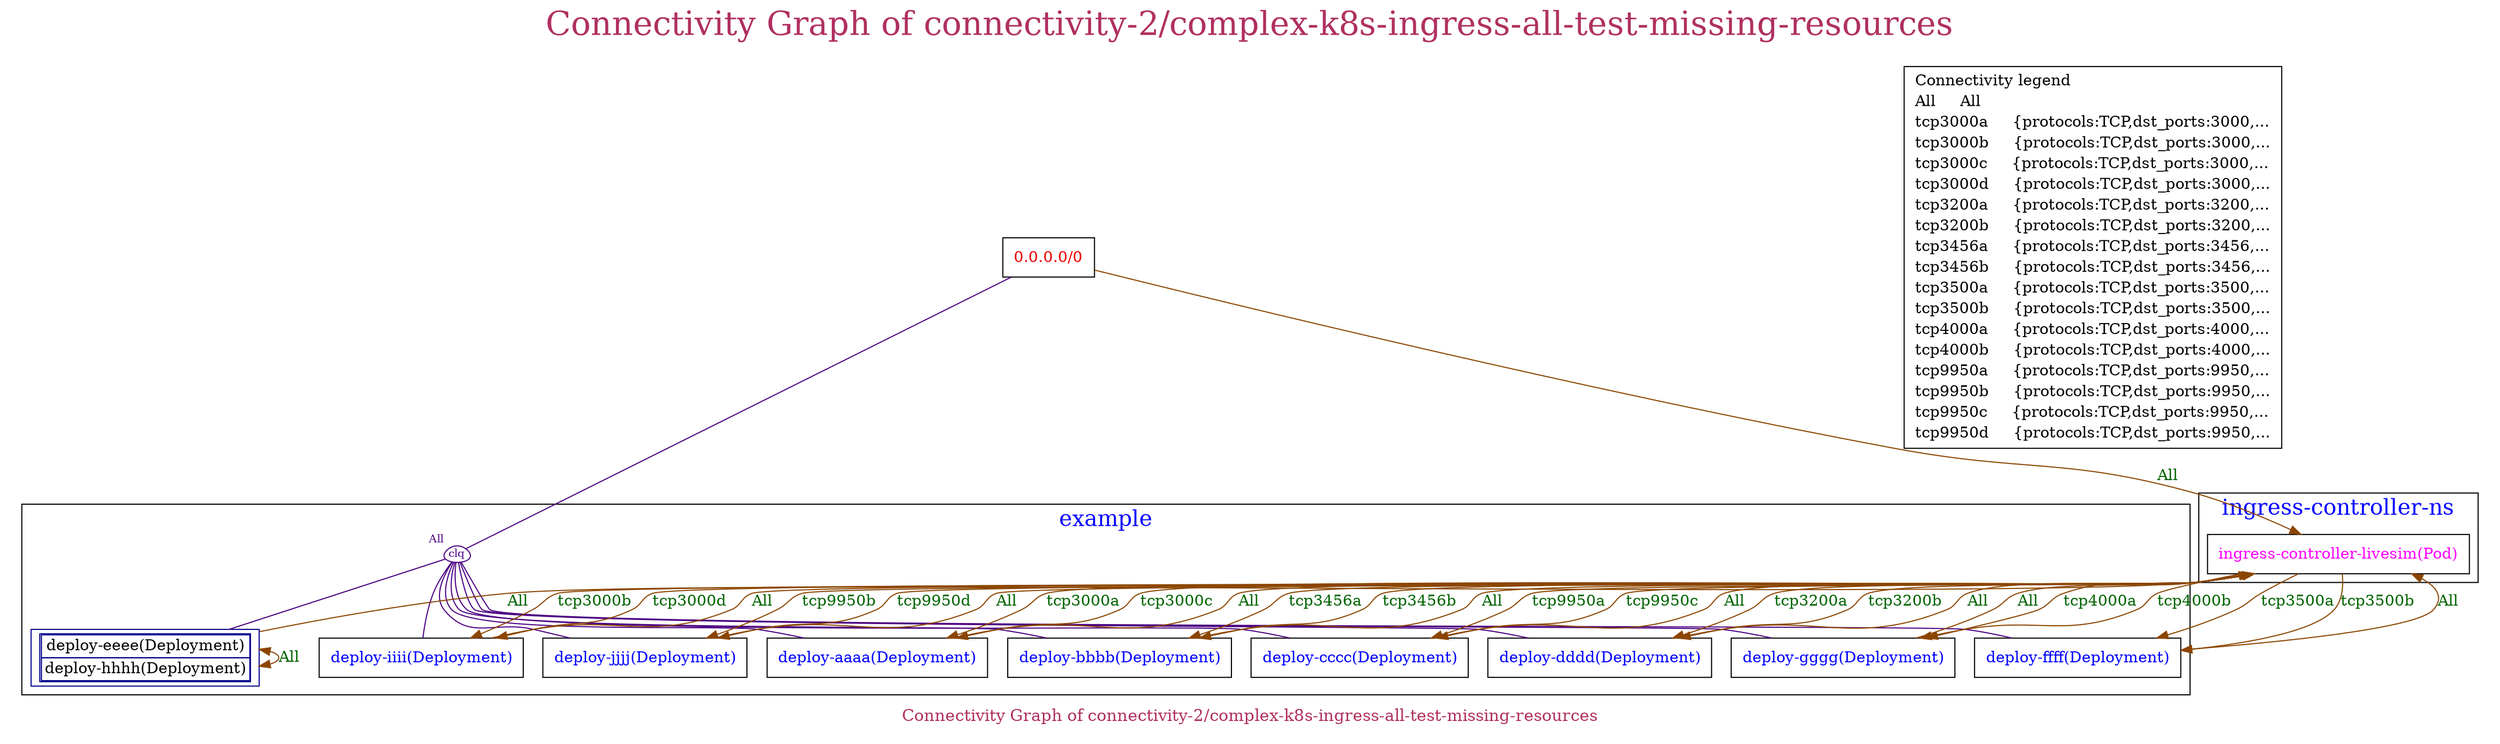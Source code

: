 // The Connectivity Graph of connectivity-2/complex-k8s-ingress-all-test-missing-resources
digraph {
	label="Connectivity Graph of connectivity-2/complex-k8s-ingress-all-test-missing-resources"	labelloc = "t"
	fontsize=30
	fontcolor=maroon
	subgraph cluster_map_explanation {
	dict_box [label=<<table border="0" cellspacing="0"><tr><td  align="text">Connectivity legend<br align="left" /></td></tr><tr><td align="text" tooltip="All" href="bogus">All     All<br align="left" /></td></tr><tr><td align="text" tooltip="{protocols:TCP,dst_ports:3000,hosts:aaaa.y.z}" href="bogus">tcp3000a     {protocols:TCP,dst_ports:3000,...<br align="left" /></td></tr><tr><td align="text" tooltip="{protocols:TCP,dst_ports:3000,hosts:iiii.y.z}" href="bogus">tcp3000b     {protocols:TCP,dst_ports:3000,...<br align="left" /></td></tr><tr><td align="text" tooltip="{protocols:TCP,dst_ports:3000,hosts:ooo.y.z,paths:/aaaa(/*)?}" href="bogus">tcp3000c     {protocols:TCP,dst_ports:3000,...<br align="left" /></td></tr><tr><td align="text" tooltip="{protocols:TCP,dst_ports:3000,hosts:ooo.y.z,paths:/iiii(/*)?}" href="bogus">tcp3000d     {protocols:TCP,dst_ports:3000,...<br align="left" /></td></tr><tr><td align="text" tooltip="{protocols:TCP,dst_ports:3200,hosts:dddd.y.z}" href="bogus">tcp3200a     {protocols:TCP,dst_ports:3200,...<br align="left" /></td></tr><tr><td align="text" tooltip="{protocols:TCP,dst_ports:3200,hosts:ooo.y.z,paths:/dddd(/*)?}" href="bogus">tcp3200b     {protocols:TCP,dst_ports:3200,...<br align="left" /></td></tr><tr><td align="text" tooltip="{protocols:TCP,dst_ports:3456,hosts:bbbb.y.z}" href="bogus">tcp3456a     {protocols:TCP,dst_ports:3456,...<br align="left" /></td></tr><tr><td align="text" tooltip="{protocols:TCP,dst_ports:3456,hosts:ooo.y.z,paths:/bbbb(/*)?}" href="bogus">tcp3456b     {protocols:TCP,dst_ports:3456,...<br align="left" /></td></tr><tr><td align="text" tooltip="{protocols:TCP,dst_ports:3500,hosts:ffff.y.z}" href="bogus">tcp3500a     {protocols:TCP,dst_ports:3500,...<br align="left" /></td></tr><tr><td align="text" tooltip="{protocols:TCP,dst_ports:3500,hosts:ooo.y.z,paths:/ffff(/*)?}" href="bogus">tcp3500b     {protocols:TCP,dst_ports:3500,...<br align="left" /></td></tr><tr><td align="text" tooltip="{protocols:TCP,dst_ports:4000,hosts:gggg.y.z}" href="bogus">tcp4000a     {protocols:TCP,dst_ports:4000,...<br align="left" /></td></tr><tr><td align="text" tooltip="{protocols:TCP,dst_ports:4000,hosts:ooo.y.z,paths:/gggg(/*)?}" href="bogus">tcp4000b     {protocols:TCP,dst_ports:4000,...<br align="left" /></td></tr><tr><td align="text" tooltip="{protocols:TCP,dst_ports:9950,hosts:cccc.y.z}" href="bogus">tcp9950a     {protocols:TCP,dst_ports:9950,...<br align="left" /></td></tr><tr><td align="text" tooltip="{protocols:TCP,dst_ports:9950,hosts:jjjj.y.z}" href="bogus">tcp9950b     {protocols:TCP,dst_ports:9950,...<br align="left" /></td></tr><tr><td align="text" tooltip="{protocols:TCP,dst_ports:9950,hosts:ooo.y.z,paths:/cccc(/*)?}" href="bogus">tcp9950c     {protocols:TCP,dst_ports:9950,...<br align="left" /></td></tr><tr><td align="text" tooltip="{protocols:TCP,dst_ports:9950,hosts:ooo.y.z,paths:/jjjj(/*)?}" href="bogus">tcp9950d     {protocols:TCP,dst_ports:9950,...<br align="left" /></td></tr></table>> shape=box]
	"0.0.0.0/0" [label=<<table border="0" cellspacing="0"><tr><td>0.0.0.0/0</td></tr></table>> shape=box fontcolor=red2 tooltip="IP Block"]
subgraph cluster_example_namespace{
	label="example"
	fontsize=20
	fontcolor=blue
	tooltip="Namespace"
	"clique_0" [shape=egg fontcolor=indigo color=indigo width=0.2 height=0.2 label=clq fontsize=10 margin=0  xlabel="All" tooltip="Traffic allowed between any two workloads connected to the CLIQUE:
All"]
	"example/deploy-aaaa(Deployment)" [label=<<table border="0" cellspacing="0"><tr><td>deploy-aaaa(Deployment)</td></tr></table>> shape=box fontcolor=blue tooltip="Workload"]
	"example/deploy-bbbb(Deployment)" [label=<<table border="0" cellspacing="0"><tr><td>deploy-bbbb(Deployment)</td></tr></table>> shape=box fontcolor=blue tooltip="Workload"]
	"example/deploy-cccc(Deployment)" [label=<<table border="0" cellspacing="0"><tr><td>deploy-cccc(Deployment)</td></tr></table>> shape=box fontcolor=blue tooltip="Workload"]
	"example/deploy-dddd(Deployment)" [label=<<table border="0" cellspacing="0"><tr><td>deploy-dddd(Deployment)</td></tr></table>> shape=box fontcolor=blue tooltip="Workload"]
	"example/deploy-eeee(Deployment)" [label=<<table border="1" cellspacing="0"><tr><td>deploy-eeee(Deployment)</td></tr><tr><td>deploy-hhhh(Deployment)</td></tr></table>> shape=box color=blue4 tooltip="A set of workloads having exactly the same connectivity"]
	"example/deploy-ffff(Deployment)" [label=<<table border="0" cellspacing="0"><tr><td>deploy-ffff(Deployment)</td></tr></table>> shape=box fontcolor=blue tooltip="Workload"]
	"example/deploy-gggg(Deployment)" [label=<<table border="0" cellspacing="0"><tr><td>deploy-gggg(Deployment)</td></tr></table>> shape=box fontcolor=blue tooltip="Workload"]
	"example/deploy-iiii(Deployment)" [label=<<table border="0" cellspacing="0"><tr><td>deploy-iiii(Deployment)</td></tr></table>> shape=box fontcolor=blue tooltip="Workload"]
	"example/deploy-jjjj(Deployment)" [label=<<table border="0" cellspacing="0"><tr><td>deploy-jjjj(Deployment)</td></tr></table>> shape=box fontcolor=blue tooltip="Workload"]
}
subgraph cluster_ingress_controller_ns_namespace{
	label="ingress-controller-ns"
	fontsize=20
	fontcolor=blue
	tooltip="Namespace"
	"ingress-controller-ns/ingress-controller-livesim(Pod)" [label=<<table border="0" cellspacing="0"><tr><td>ingress-controller-livesim(Pod)</td></tr></table>> shape=box fontcolor=magenta tooltip="Automatically added workload"]
}
	"0.0.0.0/0" -> "clique_0"[  color=indigo fontcolor=darkgreen dir=both arrowhead=none arrowtail=none]
	"0.0.0.0/0" -> "ingress-controller-ns/ingress-controller-livesim(Pod)"[label="All" labeltooltip="All" color=darkorange4 fontcolor=darkgreen dir=both arrowhead=normal arrowtail=none]
	"clique_0" -> "example/deploy-aaaa(Deployment)"[  color=indigo fontcolor=darkgreen dir=both arrowhead=none arrowtail=none]
	"clique_0" -> "example/deploy-bbbb(Deployment)"[  color=indigo fontcolor=darkgreen dir=both arrowhead=none arrowtail=none]
	"clique_0" -> "example/deploy-cccc(Deployment)"[  color=indigo fontcolor=darkgreen dir=both arrowhead=none arrowtail=none]
	"clique_0" -> "example/deploy-dddd(Deployment)"[  color=indigo fontcolor=darkgreen dir=both arrowhead=none arrowtail=none]
	"clique_0" -> "example/deploy-eeee(Deployment)"[  color=indigo fontcolor=darkgreen dir=both arrowhead=none arrowtail=none]
	"clique_0" -> "example/deploy-ffff(Deployment)"[  color=indigo fontcolor=darkgreen dir=both arrowhead=none arrowtail=none]
	"clique_0" -> "example/deploy-gggg(Deployment)"[  color=indigo fontcolor=darkgreen dir=both arrowhead=none arrowtail=none]
	"clique_0" -> "example/deploy-iiii(Deployment)"[  color=indigo fontcolor=darkgreen dir=both arrowhead=none arrowtail=none]
	"clique_0" -> "example/deploy-jjjj(Deployment)"[  color=indigo fontcolor=darkgreen dir=both arrowhead=none arrowtail=none]
	"example/deploy-aaaa(Deployment)" -> "ingress-controller-ns/ingress-controller-livesim(Pod)"[label="All" labeltooltip="All" color=darkorange4 fontcolor=darkgreen dir=both arrowhead=normal arrowtail=none]
	"example/deploy-bbbb(Deployment)" -> "ingress-controller-ns/ingress-controller-livesim(Pod)"[label="All" labeltooltip="All" color=darkorange4 fontcolor=darkgreen dir=both arrowhead=normal arrowtail=none]
	"example/deploy-cccc(Deployment)" -> "ingress-controller-ns/ingress-controller-livesim(Pod)"[label="All" labeltooltip="All" color=darkorange4 fontcolor=darkgreen dir=both arrowhead=normal arrowtail=none]
	"example/deploy-dddd(Deployment)" -> "ingress-controller-ns/ingress-controller-livesim(Pod)"[label="All" labeltooltip="All" color=darkorange4 fontcolor=darkgreen dir=both arrowhead=normal arrowtail=none]
	"example/deploy-eeee(Deployment)" -> "example/deploy-eeee(Deployment)"[label="All" labeltooltip="All" color=darkorange4 fontcolor=darkgreen dir=both arrowhead=normal arrowtail=normal]
	"example/deploy-eeee(Deployment)" -> "ingress-controller-ns/ingress-controller-livesim(Pod)"[label="All" labeltooltip="All" color=darkorange4 fontcolor=darkgreen dir=both arrowhead=normal arrowtail=none]
	"example/deploy-ffff(Deployment)" -> "ingress-controller-ns/ingress-controller-livesim(Pod)"[label="All" labeltooltip="All" color=darkorange4 fontcolor=darkgreen dir=both arrowhead=normal arrowtail=none]
	"example/deploy-gggg(Deployment)" -> "ingress-controller-ns/ingress-controller-livesim(Pod)"[label="All" labeltooltip="All" color=darkorange4 fontcolor=darkgreen dir=both arrowhead=normal arrowtail=none]
	"example/deploy-iiii(Deployment)" -> "ingress-controller-ns/ingress-controller-livesim(Pod)"[label="All" labeltooltip="All" color=darkorange4 fontcolor=darkgreen dir=both arrowhead=normal arrowtail=none]
	"example/deploy-jjjj(Deployment)" -> "ingress-controller-ns/ingress-controller-livesim(Pod)"[label="All" labeltooltip="All" color=darkorange4 fontcolor=darkgreen dir=both arrowhead=normal arrowtail=none]
	"ingress-controller-ns/ingress-controller-livesim(Pod)" -> "example/deploy-aaaa(Deployment)"[label="tcp3000a" labeltooltip="{protocols:TCP,dst_ports:3000,hosts:aaaa.y.z}" color=darkorange4 fontcolor=darkgreen dir=both arrowhead=normal arrowtail=none]
	"ingress-controller-ns/ingress-controller-livesim(Pod)" -> "example/deploy-aaaa(Deployment)"[label="tcp3000c" labeltooltip="{protocols:TCP,dst_ports:3000,hosts:ooo.y.z,paths:/aaaa(/*)?}" color=darkorange4 fontcolor=darkgreen dir=both arrowhead=normal arrowtail=none]
	"ingress-controller-ns/ingress-controller-livesim(Pod)" -> "example/deploy-bbbb(Deployment)"[label="tcp3456a" labeltooltip="{protocols:TCP,dst_ports:3456,hosts:bbbb.y.z}" color=darkorange4 fontcolor=darkgreen dir=both arrowhead=normal arrowtail=none]
	"ingress-controller-ns/ingress-controller-livesim(Pod)" -> "example/deploy-bbbb(Deployment)"[label="tcp3456b" labeltooltip="{protocols:TCP,dst_ports:3456,hosts:ooo.y.z,paths:/bbbb(/*)?}" color=darkorange4 fontcolor=darkgreen dir=both arrowhead=normal arrowtail=none]
	"ingress-controller-ns/ingress-controller-livesim(Pod)" -> "example/deploy-cccc(Deployment)"[label="tcp9950a" labeltooltip="{protocols:TCP,dst_ports:9950,hosts:cccc.y.z}" color=darkorange4 fontcolor=darkgreen dir=both arrowhead=normal arrowtail=none]
	"ingress-controller-ns/ingress-controller-livesim(Pod)" -> "example/deploy-cccc(Deployment)"[label="tcp9950c" labeltooltip="{protocols:TCP,dst_ports:9950,hosts:ooo.y.z,paths:/cccc(/*)?}" color=darkorange4 fontcolor=darkgreen dir=both arrowhead=normal arrowtail=none]
	"ingress-controller-ns/ingress-controller-livesim(Pod)" -> "example/deploy-dddd(Deployment)"[label="tcp3200a" labeltooltip="{protocols:TCP,dst_ports:3200,hosts:dddd.y.z}" color=darkorange4 fontcolor=darkgreen dir=both arrowhead=normal arrowtail=none]
	"ingress-controller-ns/ingress-controller-livesim(Pod)" -> "example/deploy-dddd(Deployment)"[label="tcp3200b" labeltooltip="{protocols:TCP,dst_ports:3200,hosts:ooo.y.z,paths:/dddd(/*)?}" color=darkorange4 fontcolor=darkgreen dir=both arrowhead=normal arrowtail=none]
	"ingress-controller-ns/ingress-controller-livesim(Pod)" -> "example/deploy-ffff(Deployment)"[label="tcp3500a" labeltooltip="{protocols:TCP,dst_ports:3500,hosts:ffff.y.z}" color=darkorange4 fontcolor=darkgreen dir=both arrowhead=normal arrowtail=none]
	"ingress-controller-ns/ingress-controller-livesim(Pod)" -> "example/deploy-ffff(Deployment)"[label="tcp3500b" labeltooltip="{protocols:TCP,dst_ports:3500,hosts:ooo.y.z,paths:/ffff(/*)?}" color=darkorange4 fontcolor=darkgreen dir=both arrowhead=normal arrowtail=none]
	"ingress-controller-ns/ingress-controller-livesim(Pod)" -> "example/deploy-gggg(Deployment)"[label="tcp4000a" labeltooltip="{protocols:TCP,dst_ports:4000,hosts:gggg.y.z}" color=darkorange4 fontcolor=darkgreen dir=both arrowhead=normal arrowtail=none]
	"ingress-controller-ns/ingress-controller-livesim(Pod)" -> "example/deploy-gggg(Deployment)"[label="tcp4000b" labeltooltip="{protocols:TCP,dst_ports:4000,hosts:ooo.y.z,paths:/gggg(/*)?}" color=darkorange4 fontcolor=darkgreen dir=both arrowhead=normal arrowtail=none]
	"ingress-controller-ns/ingress-controller-livesim(Pod)" -> "example/deploy-iiii(Deployment)"[label="tcp3000b" labeltooltip="{protocols:TCP,dst_ports:3000,hosts:iiii.y.z}" color=darkorange4 fontcolor=darkgreen dir=both arrowhead=normal arrowtail=none]
	"ingress-controller-ns/ingress-controller-livesim(Pod)" -> "example/deploy-iiii(Deployment)"[label="tcp3000d" labeltooltip="{protocols:TCP,dst_ports:3000,hosts:ooo.y.z,paths:/iiii(/*)?}" color=darkorange4 fontcolor=darkgreen dir=both arrowhead=normal arrowtail=none]
	"ingress-controller-ns/ingress-controller-livesim(Pod)" -> "example/deploy-jjjj(Deployment)"[label="tcp9950b" labeltooltip="{protocols:TCP,dst_ports:9950,hosts:jjjj.y.z}" color=darkorange4 fontcolor=darkgreen dir=both arrowhead=normal arrowtail=none]
	"ingress-controller-ns/ingress-controller-livesim(Pod)" -> "example/deploy-jjjj(Deployment)"[label="tcp9950d" labeltooltip="{protocols:TCP,dst_ports:9950,hosts:ooo.y.z,paths:/jjjj(/*)?}" color=darkorange4 fontcolor=darkgreen dir=both arrowhead=normal arrowtail=none]
	color=white
	labelloc = "b"
	fontsize=15
	fontcolor=maroon
	}
}
